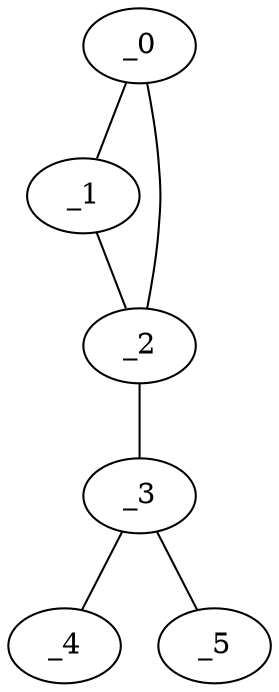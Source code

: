 graph AP1_0046 {
	_0	 [x="0.785212",
		y="0.540023"];
	_1	 [x="1.48389",
		y="1.90669"];
	_0 -- _1;
	_2	 [x="2.10152",
		y="0.804926"];
	_0 -- _2;
	_1 -- _2;
	_3	 [x="0.88",
		y="1.49"];
	_2 -- _3;
	_4	 [x="1.52648",
		y="1.05878"];
	_3 -- _4;
	_5	 [x="1.01049",
		y="0.929474"];
	_3 -- _5;
}
